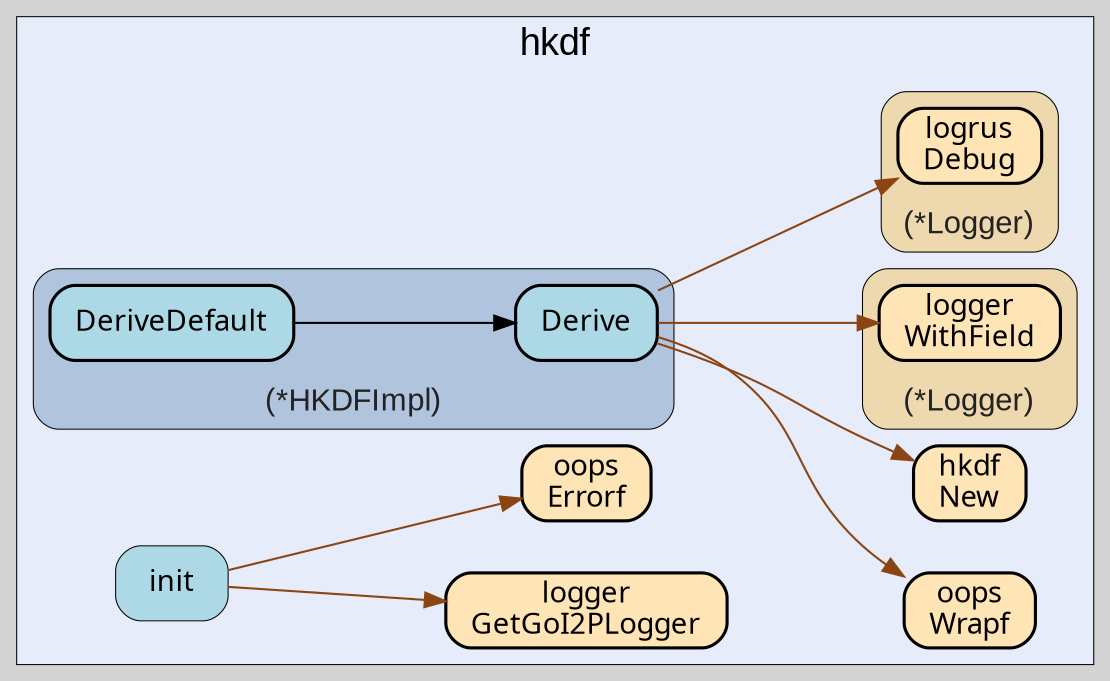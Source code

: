 digraph gocallvis {
    label="";
    labeljust="l";
    fontname="Arial";
    fontsize="14";
    rankdir="LR";
    bgcolor="lightgray";
    style="solid";
    penwidth="0.5";
    pad="0.0";
    nodesep="0.35";

    node [shape="box" style="filled,rounded" fillcolor="honeydew" fontname="Verdana" penwidth="1.0" margin="0.16,0.0"];
    edge [minlen="2"]

    subgraph "cluster_focus" {
        fontsize="18";
bgcolor="#e6ecfa";
label="hkdf";
labelloc="t";
labeljust="c";
        
        "github.com/samber/oops.Wrapf" [ fillcolor="moccasin" label="oops\nWrapf" penwidth="1.5" tooltip="github.com/samber/oops.Wrapf | defined in oops.go:20" ]
        "golang.org/x/crypto/hkdf.New" [ fillcolor="moccasin" label="hkdf\nNew" penwidth="1.5" tooltip="golang.org/x/crypto/hkdf.New | defined in hkdf.go:92" ]
        "github.com/go-i2p/crypto/hkdf.init" [ label="init" penwidth="0.5" tooltip="github.com/go-i2p/crypto/hkdf.init | defined in .:0\nat constants.go:8: calling [github.com/go-i2p/logger.GetGoI2PLogger]\nat constants.go:12: calling [github.com/samber/oops.Errorf]\nat constants.go:13: calling [github.com/samber/oops.Errorf]\nat constants.go:14: calling [github.com/samber/oops.Errorf]\nat constants.go:15: calling [github.com/samber/oops.Errorf]" fillcolor="lightblue" ]
        "github.com/go-i2p/logger.GetGoI2PLogger" [ fillcolor="moccasin" label="logger\nGetGoI2PLogger" penwidth="1.5" tooltip="github.com/go-i2p/logger.GetGoI2PLogger | defined in log.go:120" ]
        "github.com/samber/oops.Errorf" [ fillcolor="moccasin" label="oops\nErrorf" penwidth="1.5" tooltip="github.com/samber/oops.Errorf | defined in oops.go:34" ]
        
        subgraph "cluster_*github.com/go-i2p/crypto/hkdf.HKDFImpl" {
        penwidth="0.5";
style="rounded,filled";
fillcolor="lightsteelblue";
tooltip="type: *github.com/go-i2p/crypto/hkdf.HKDFImpl";
fontsize="15";
fontcolor="#222222";
labelloc="b";
label="(*HKDFImpl)";
        
        "(*github.com/go-i2p/crypto/hkdf.HKDFImpl).Derive" [ penwidth="1.5" tooltip="(*github.com/go-i2p/crypto/hkdf.HKDFImpl).Derive | defined in hkdf.go:12\nat hkdf.go:13: calling [(*github.com/go-i2p/logger.Logger).WithField]\nat hkdf.go:14: calling [(*github.com/go-i2p/logger.Logger).WithField]\nat hkdf.go:15: calling [(*github.com/go-i2p/logger.Logger).WithField]\nat hkdf.go:16: calling [(*github.com/go-i2p/logger.Logger).WithField]\nat hkdf.go:43: calling [(*github.com/go-i2p/logger.Logger).WithField]\nat hkdf.go:17: calling [(*github.com/sirupsen/logrus.Logger).Debug]\nat hkdf.go:43: calling [(*github.com/sirupsen/logrus.Logger).Debug]\nat hkdf.go:21: calling [github.com/samber/oops.Wrapf]\nat hkdf.go:25: calling [github.com/samber/oops.Wrapf]\nat hkdf.go:40: calling [github.com/samber/oops.Wrapf]\nat hkdf.go:35: calling [golang.org/x/crypto/hkdf.New]" fillcolor="lightblue" label="Derive" ]
        "(*github.com/go-i2p/crypto/hkdf.HKDFImpl).DeriveDefault" [ label="DeriveDefault" penwidth="1.5" tooltip="(*github.com/go-i2p/crypto/hkdf.HKDFImpl).DeriveDefault | defined in hkdf.go:48\nat hkdf.go:49: calling [(*github.com/go-i2p/crypto/hkdf.HKDFImpl).Derive]" fillcolor="lightblue" ]
        
    }

        subgraph "cluster_*github.com/go-i2p/logger.Logger" {
        fillcolor="wheat2";
label="(*Logger)";
tooltip="type: *github.com/go-i2p/logger.Logger";
penwidth="0.5";
fontsize="15";
fontcolor="#222222";
labelloc="b";
style="rounded,filled";
        
        "(*github.com/go-i2p/logger.Logger).WithField" [ fillcolor="moccasin" label="logger\nWithField" penwidth="1.5" tooltip="(*github.com/go-i2p/logger.Logger).WithField | defined in log.go:54" ]
        
    }

        subgraph "cluster_*github.com/sirupsen/logrus.Logger" {
        fontsize="15";
fontcolor="#222222";
labelloc="b";
style="rounded,filled";
fillcolor="wheat2";
label="(*Logger)";
tooltip="type: *github.com/sirupsen/logrus.Logger";
penwidth="0.5";
        
        "(*github.com/sirupsen/logrus.Logger).Debug" [ fillcolor="moccasin" label="logrus\nDebug" penwidth="1.5" tooltip="(*github.com/sirupsen/logrus.Logger).Debug | defined in logger.go:221" ]
        
    }

    }

    "(*github.com/go-i2p/crypto/hkdf.HKDFImpl).DeriveDefault" -> "(*github.com/go-i2p/crypto/hkdf.HKDFImpl).Derive" [ tooltip="at hkdf.go:49: calling [(*github.com/go-i2p/crypto/hkdf.HKDFImpl).Derive]" ]
    "github.com/go-i2p/crypto/hkdf.init" -> "github.com/go-i2p/logger.GetGoI2PLogger" [ color="saddlebrown" tooltip="at constants.go:8: calling [github.com/go-i2p/logger.GetGoI2PLogger]" ]
    "github.com/go-i2p/crypto/hkdf.init" -> "github.com/samber/oops.Errorf" [ tooltip="at constants.go:12: calling [github.com/samber/oops.Errorf]\nat constants.go:13: calling [github.com/samber/oops.Errorf]\nat constants.go:14: calling [github.com/samber/oops.Errorf]\nat constants.go:15: calling [github.com/samber/oops.Errorf]" color="saddlebrown" ]
    "(*github.com/go-i2p/crypto/hkdf.HKDFImpl).Derive" -> "(*github.com/go-i2p/logger.Logger).WithField" [ color="saddlebrown" tooltip="at hkdf.go:13: calling [(*github.com/go-i2p/logger.Logger).WithField]\nat hkdf.go:14: calling [(*github.com/go-i2p/logger.Logger).WithField]\nat hkdf.go:15: calling [(*github.com/go-i2p/logger.Logger).WithField]\nat hkdf.go:16: calling [(*github.com/go-i2p/logger.Logger).WithField]\nat hkdf.go:43: calling [(*github.com/go-i2p/logger.Logger).WithField]" ]
    "(*github.com/go-i2p/crypto/hkdf.HKDFImpl).Derive" -> "(*github.com/sirupsen/logrus.Logger).Debug" [ color="saddlebrown" tooltip="at hkdf.go:17: calling [(*github.com/sirupsen/logrus.Logger).Debug]\nat hkdf.go:43: calling [(*github.com/sirupsen/logrus.Logger).Debug]" ]
    "(*github.com/go-i2p/crypto/hkdf.HKDFImpl).Derive" -> "github.com/samber/oops.Wrapf" [ tooltip="at hkdf.go:21: calling [github.com/samber/oops.Wrapf]\nat hkdf.go:25: calling [github.com/samber/oops.Wrapf]\nat hkdf.go:40: calling [github.com/samber/oops.Wrapf]" color="saddlebrown" ]
    "(*github.com/go-i2p/crypto/hkdf.HKDFImpl).Derive" -> "golang.org/x/crypto/hkdf.New" [ color="saddlebrown" tooltip="at hkdf.go:35: calling [golang.org/x/crypto/hkdf.New]" ]
}
